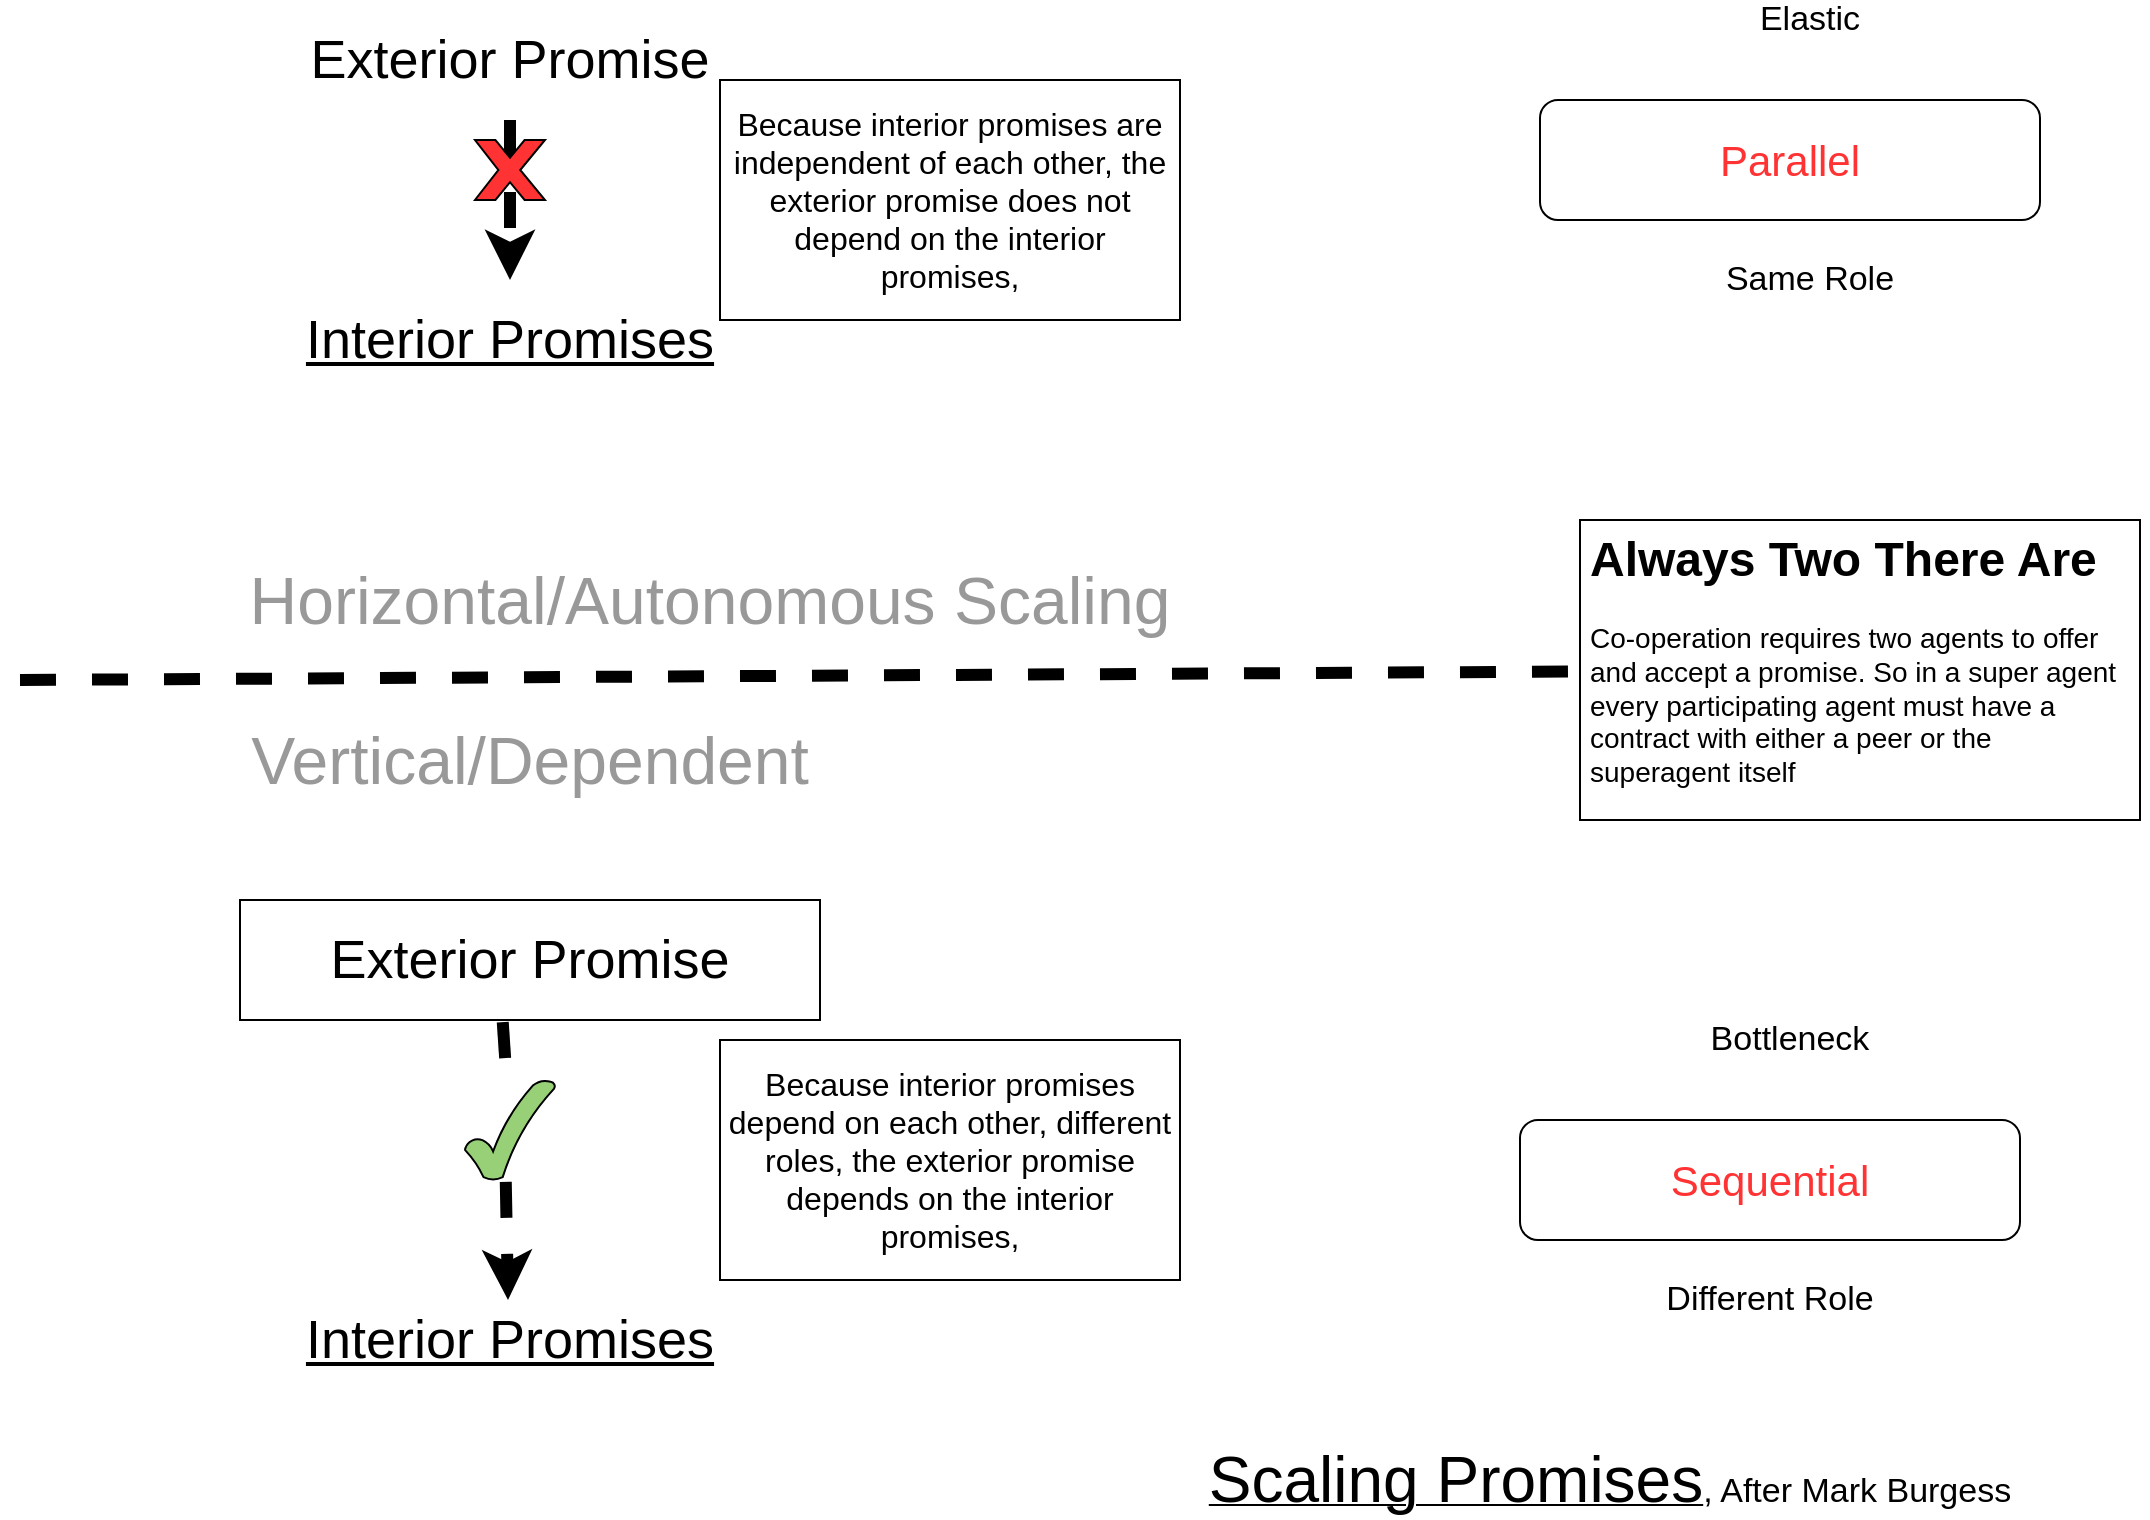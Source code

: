 <mxfile version="15.2.7" type="device"><diagram id="Zj1YXpteCe_etc3J3j63" name="Page-1"><mxGraphModel dx="1301" dy="976" grid="1" gridSize="10" guides="1" tooltips="1" connect="1" arrows="1" fold="1" page="1" pageScale="1" pageWidth="1169" pageHeight="827" math="0" shadow="0"><root><mxCell id="0"/><mxCell id="1" parent="0"/><mxCell id="aHRqIYSldL-EHNo5d7OJ-1" value="" style="endArrow=none;html=1;strokeWidth=6;dashed=1;startArrow=none;" edge="1" parent="1" source="aHRqIYSldL-EHNo5d7OJ-15"><mxGeometry width="50" height="50" relative="1" as="geometry"><mxPoint x="80" y="400" as="sourcePoint"/><mxPoint x="1090" y="400" as="targetPoint"/></mxGeometry></mxCell><mxCell id="aHRqIYSldL-EHNo5d7OJ-2" value="&lt;font style=&quot;font-size: 33px&quot; color=&quot;#999999&quot;&gt;Horizontal/Autonomous Scaling&lt;/font&gt;" style="text;html=1;strokeColor=none;fillColor=none;align=center;verticalAlign=middle;whiteSpace=wrap;rounded=0;" vertex="1" parent="1"><mxGeometry x="70" y="350" width="710" height="20" as="geometry"/></mxCell><mxCell id="aHRqIYSldL-EHNo5d7OJ-3" value="&lt;font style=&quot;font-size: 33px&quot; color=&quot;#999999&quot;&gt;Vertical/Dependent&lt;/font&gt;" style="text;html=1;strokeColor=none;fillColor=none;align=center;verticalAlign=middle;whiteSpace=wrap;rounded=0;" vertex="1" parent="1"><mxGeometry x="75" y="430" width="520" height="20" as="geometry"/></mxCell><mxCell id="aHRqIYSldL-EHNo5d7OJ-4" value="&lt;font style=&quot;font-size: 21px&quot; color=&quot;#ff3333&quot;&gt;Parallel&lt;/font&gt;" style="rounded=1;whiteSpace=wrap;html=1;" vertex="1" parent="1"><mxGeometry x="840" y="110" width="250" height="60" as="geometry"/></mxCell><mxCell id="aHRqIYSldL-EHNo5d7OJ-6" value="&lt;font style=&quot;font-size: 21px&quot; color=&quot;#ff3333&quot;&gt;Sequential&lt;/font&gt;" style="rounded=1;whiteSpace=wrap;html=1;" vertex="1" parent="1"><mxGeometry x="830" y="620" width="250" height="60" as="geometry"/></mxCell><mxCell id="aHRqIYSldL-EHNo5d7OJ-7" value="&lt;font style=&quot;font-size: 17px&quot;&gt;Same Role&lt;/font&gt;" style="text;html=1;strokeColor=none;fillColor=none;align=center;verticalAlign=middle;whiteSpace=wrap;rounded=0;" vertex="1" parent="1"><mxGeometry x="910" y="190" width="130" height="20" as="geometry"/></mxCell><mxCell id="aHRqIYSldL-EHNo5d7OJ-8" value="&lt;font style=&quot;font-size: 17px&quot;&gt;Different Role&lt;/font&gt;" style="text;html=1;strokeColor=none;fillColor=none;align=center;verticalAlign=middle;whiteSpace=wrap;rounded=0;" vertex="1" parent="1"><mxGeometry x="890" y="700" width="130" height="20" as="geometry"/></mxCell><mxCell id="aHRqIYSldL-EHNo5d7OJ-9" value="&lt;font style=&quot;font-size: 17px&quot;&gt;Bottleneck&lt;/font&gt;" style="text;html=1;strokeColor=none;fillColor=none;align=center;verticalAlign=middle;whiteSpace=wrap;rounded=0;" vertex="1" parent="1"><mxGeometry x="900" y="570" width="130" height="20" as="geometry"/></mxCell><mxCell id="aHRqIYSldL-EHNo5d7OJ-10" value="&lt;font style=&quot;font-size: 17px&quot;&gt;Elastic&lt;/font&gt;" style="text;html=1;strokeColor=none;fillColor=none;align=center;verticalAlign=middle;whiteSpace=wrap;rounded=0;" vertex="1" parent="1"><mxGeometry x="910" y="60" width="130" height="20" as="geometry"/></mxCell><mxCell id="aHRqIYSldL-EHNo5d7OJ-11" value="&lt;font style=&quot;font-size: 27px&quot;&gt;Exterior Promise&lt;/font&gt;" style="text;html=1;strokeColor=none;fillColor=none;align=center;verticalAlign=middle;whiteSpace=wrap;rounded=0;" vertex="1" parent="1"><mxGeometry x="180" y="60" width="290" height="60" as="geometry"/></mxCell><mxCell id="aHRqIYSldL-EHNo5d7OJ-12" value="&lt;font style=&quot;font-size: 27px&quot;&gt;Exterior Promise&lt;/font&gt;" style="text;html=1;strokeColor=default;fillColor=none;align=center;verticalAlign=middle;whiteSpace=wrap;rounded=0;" vertex="1" parent="1"><mxGeometry x="190" y="510" width="290" height="60" as="geometry"/></mxCell><mxCell id="aHRqIYSldL-EHNo5d7OJ-13" value="&lt;font style=&quot;font-size: 27px&quot;&gt;&lt;u&gt;Interior Promises&lt;/u&gt;&lt;/font&gt;" style="text;html=1;strokeColor=none;fillColor=none;align=center;verticalAlign=middle;whiteSpace=wrap;rounded=0;" vertex="1" parent="1"><mxGeometry x="180" y="200" width="290" height="60" as="geometry"/></mxCell><mxCell id="aHRqIYSldL-EHNo5d7OJ-14" value="&lt;font style=&quot;font-size: 27px&quot;&gt;&lt;u&gt;Interior Promises&lt;/u&gt;&lt;/font&gt;" style="text;html=1;strokeColor=none;fillColor=none;align=center;verticalAlign=middle;whiteSpace=wrap;rounded=0;" vertex="1" parent="1"><mxGeometry x="180" y="700" width="290" height="60" as="geometry"/></mxCell><mxCell id="aHRqIYSldL-EHNo5d7OJ-15" value="&lt;h1&gt;Always Two There Are&lt;/h1&gt;&lt;p&gt;&lt;font style=&quot;font-size: 14px&quot;&gt;Co-operation requires two agents to offer and accept a promise. So in a super agent every participating agent must have a contract with either a peer or the superagent itself&lt;/font&gt;&lt;/p&gt;" style="text;html=1;strokeColor=default;fillColor=default;spacing=5;spacingTop=-20;whiteSpace=wrap;overflow=hidden;rounded=0;" vertex="1" parent="1"><mxGeometry x="860" y="320" width="280" height="150" as="geometry"/></mxCell><mxCell id="aHRqIYSldL-EHNo5d7OJ-16" value="" style="endArrow=none;html=1;strokeWidth=6;dashed=1;" edge="1" parent="1" target="aHRqIYSldL-EHNo5d7OJ-15"><mxGeometry width="50" height="50" relative="1" as="geometry"><mxPoint x="80" y="400" as="sourcePoint"/><mxPoint x="1090" y="400" as="targetPoint"/></mxGeometry></mxCell><mxCell id="aHRqIYSldL-EHNo5d7OJ-17" value="" style="endArrow=classic;html=1;dashed=1;strokeWidth=6;exitX=0.5;exitY=1;exitDx=0;exitDy=0;entryX=0.5;entryY=0;entryDx=0;entryDy=0;" edge="1" parent="1" source="aHRqIYSldL-EHNo5d7OJ-11" target="aHRqIYSldL-EHNo5d7OJ-13"><mxGeometry width="50" height="50" relative="1" as="geometry"><mxPoint x="580" y="450" as="sourcePoint"/><mxPoint x="630" y="400" as="targetPoint"/></mxGeometry></mxCell><mxCell id="aHRqIYSldL-EHNo5d7OJ-18" value="" style="verticalLabelPosition=bottom;verticalAlign=top;html=1;shape=mxgraph.basic.x;strokeColor=default;fillColor=#FF3333;" vertex="1" parent="1"><mxGeometry x="307.5" y="130" width="35" height="30" as="geometry"/></mxCell><mxCell id="aHRqIYSldL-EHNo5d7OJ-21" value="&lt;font style=&quot;font-size: 16px&quot;&gt;Because interior promises are independent of each other, the exterior promise does not depend on the interior promises,&lt;/font&gt;" style="text;html=1;strokeColor=default;fillColor=none;align=center;verticalAlign=middle;whiteSpace=wrap;rounded=0;" vertex="1" parent="1"><mxGeometry x="430" y="100" width="230" height="120" as="geometry"/></mxCell><mxCell id="aHRqIYSldL-EHNo5d7OJ-22" value="" style="endArrow=classic;html=1;dashed=1;strokeWidth=6;exitX=0.453;exitY=1.018;exitDx=0;exitDy=0;exitPerimeter=0;startArrow=none;" edge="1" parent="1" source="aHRqIYSldL-EHNo5d7OJ-23"><mxGeometry width="50" height="50" relative="1" as="geometry"><mxPoint x="324.41" y="630" as="sourcePoint"/><mxPoint x="324" y="710" as="targetPoint"/></mxGeometry></mxCell><mxCell id="aHRqIYSldL-EHNo5d7OJ-23" value="" style="verticalLabelPosition=bottom;verticalAlign=top;html=1;shape=mxgraph.basic.tick;strokeColor=default;fillColor=#97D077;" vertex="1" parent="1"><mxGeometry x="302.5" y="600" width="45" height="50" as="geometry"/></mxCell><mxCell id="aHRqIYSldL-EHNo5d7OJ-24" value="" style="endArrow=none;html=1;dashed=1;strokeWidth=6;exitX=0.453;exitY=1.018;exitDx=0;exitDy=0;exitPerimeter=0;" edge="1" parent="1" source="aHRqIYSldL-EHNo5d7OJ-12" target="aHRqIYSldL-EHNo5d7OJ-23"><mxGeometry width="50" height="50" relative="1" as="geometry"><mxPoint x="321.37" y="571.08" as="sourcePoint"/><mxPoint x="324" y="710" as="targetPoint"/></mxGeometry></mxCell><mxCell id="aHRqIYSldL-EHNo5d7OJ-25" value="&lt;font style=&quot;font-size: 16px&quot;&gt;Because interior promises depend on each other, different roles, the exterior promise depends on the interior promises,&lt;/font&gt;" style="text;html=1;strokeColor=default;fillColor=none;align=center;verticalAlign=middle;whiteSpace=wrap;rounded=0;" vertex="1" parent="1"><mxGeometry x="430" y="580" width="230" height="120" as="geometry"/></mxCell><mxCell id="aHRqIYSldL-EHNo5d7OJ-26" value="&lt;font&gt;&lt;u&gt;&lt;font style=&quot;font-size: 32px&quot;&gt;Scaling Promises&lt;/font&gt;&lt;/u&gt;&lt;span style=&quot;font-size: 17px&quot;&gt;, After Mark Burgess&lt;/span&gt;&lt;/font&gt;" style="text;html=1;strokeColor=none;fillColor=none;align=center;verticalAlign=middle;whiteSpace=wrap;rounded=0;" vertex="1" parent="1"><mxGeometry x="640" y="790" width="470" height="20" as="geometry"/></mxCell></root></mxGraphModel></diagram></mxfile>